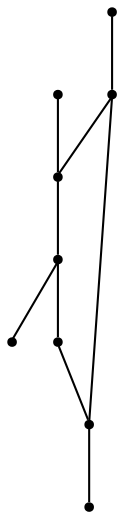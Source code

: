 graph {
  node [shape=point,comment="{\"directed\":false,\"doi\":\"10.1007/978-3-319-03841-4_10\",\"figure\":\"1 (2)\"}"]

  v0 [pos="1602.0059560476889,867.5894586928524"]
  v1 [pos="1557.6406720482216,867.5894586928525"]
  v2 [pos="1554.7302485931618,808.5214131105715"]
  v3 [pos="1519.2713604520536,903.028709042636"]
  v4 [pos="1483.8124723109454,903.028709042636"]
  v5 [pos="1448.3535841698372,903.028709042636"]
  v6 [pos="1410.763922998169,867.5894586928524"]
  v7 [pos="1365.6147893798152,867.5894586928524"]
  v8 [pos="1412.8904968343422,808.5214131105715"]

  v1 -- v3 [id="-9",pos="1557.6406720482216,867.5894586928525 1532.5673778003334,867.5894586928524 1532.5673778003334,867.5894586928524 1532.5673778003334,867.5894586928524 1519.2713604520536,903.028709042636 1519.2713604520536,903.028709042636 1519.2713604520536,903.028709042636"]
  v0 -- v1 [id="-10",pos="1602.0059560476889,867.5894586928524 1557.6406720482216,867.5894586928525 1557.6406720482216,867.5894586928525 1557.6406720482216,867.5894586928525"]
  v7 -- v6 [id="-17",pos="1365.6147893798152,867.5894586928524 1410.763922998169,867.5894586928524 1410.763922998169,867.5894586928524 1410.763922998169,867.5894586928524"]
  v6 -- v1 [id="-18",pos="1410.763922998169,867.5894586928524 1557.6406720482216,867.5894586928525 1557.6406720482216,867.5894586928525 1557.6406720482216,867.5894586928525"]
  v6 -- v5 [id="-50",pos="1410.763922998169,867.5894586928524 1435.0553399760495,867.5894586928524 1435.0553399760495,867.5894586928524 1435.0553399760495,867.5894586928524 1448.3535841698372,903.028709042636 1448.3535841698372,903.028709042636 1448.3535841698372,903.028709042636"]
  v3 -- v4 [id="-59",pos="1519.2713604520536,903.028709042636 1483.8124723109454,903.028709042636 1483.8124723109454,903.028709042636 1483.8124723109454,903.028709042636"]
  v4 -- v5 [id="-61",pos="1483.8124723109454,903.028709042636 1448.3535841698372,903.028709042636 1448.3535841698372,903.028709042636 1448.3535841698372,903.028709042636"]
  v5 -- v8 [id="-52",pos="1448.3535841698372,903.028709042636 1445.137732947289,894.4605777897098 1445.137732947289,894.4605777897098 1445.137732947289,894.4605777897098 1412.8904968343422,808.5214131105715 1412.8904968343422,808.5214131105715 1412.8904968343422,808.5214131105715"]
  v3 -- v2 [id="-58",pos="1519.2713604520536,903.028709042636 1523.5443270494231,891.639274661311 1523.5443270494231,891.639274661311 1523.5443270494231,891.639274661311 1554.7302485931618,808.5214131105715 1554.7302485931618,808.5214131105715 1554.7302485931618,808.5214131105715"]
}